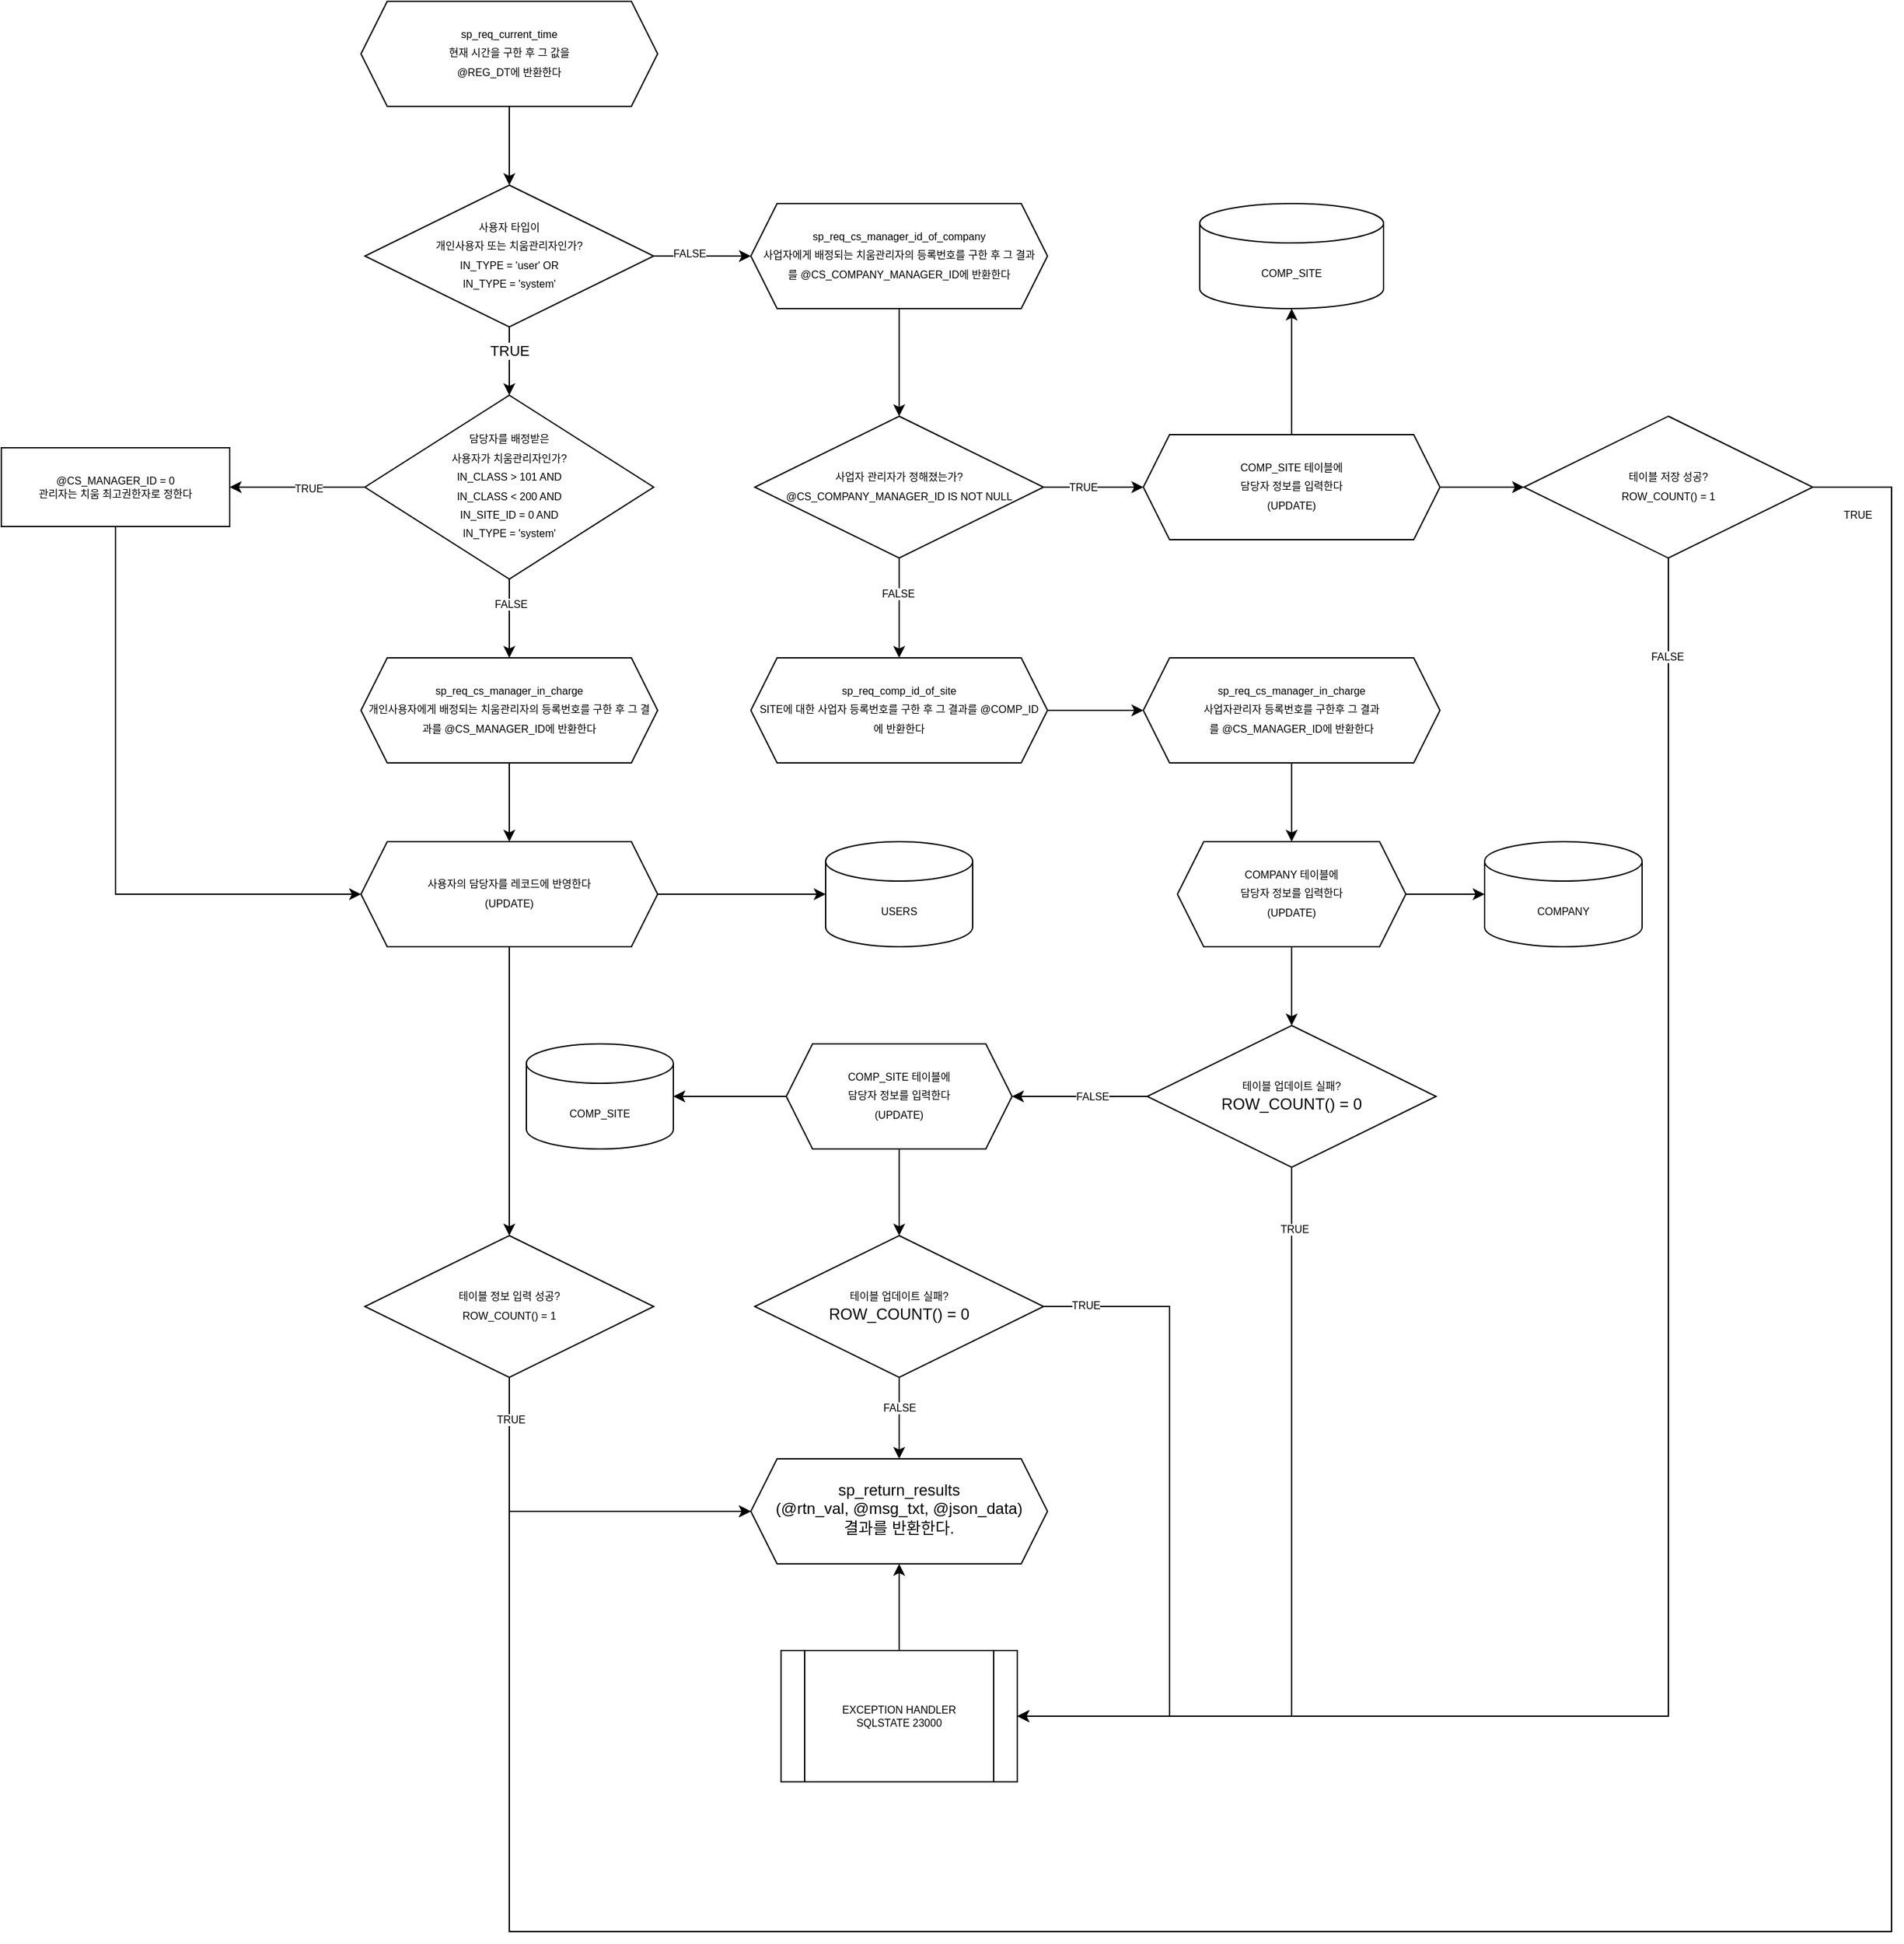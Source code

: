 <mxfile version="16.5.6" type="device"><diagram id="gTH8JG6gB2gl9lH6GRNe" name="Page-1"><mxGraphModel dx="5601" dy="2550" grid="1" gridSize="10" guides="1" tooltips="1" connect="1" arrows="1" fold="1" page="1" pageScale="1" pageWidth="827" pageHeight="1169" math="0" shadow="0"><root><mxCell id="0"/><mxCell id="1" parent="0"/><mxCell id="MR6zAl-VjhmR9KqZO3Rc-1" value="" style="edgeStyle=orthogonalEdgeStyle;rounded=0;orthogonalLoop=1;jettySize=auto;html=1;fontSize=8;exitX=0.5;exitY=1;exitDx=0;exitDy=0;entryX=0.5;entryY=0;entryDx=0;entryDy=0;" edge="1" parent="1" source="MR6zAl-VjhmR9KqZO3Rc-2" target="MR6zAl-VjhmR9KqZO3Rc-34"><mxGeometry relative="1" as="geometry"><mxPoint x="-413" y="292" as="sourcePoint"/><mxPoint x="-413" y="164" as="targetPoint"/></mxGeometry></mxCell><mxCell id="MR6zAl-VjhmR9KqZO3Rc-2" value="&lt;font style=&quot;font-size: 8px&quot;&gt;sp_req_current_time&lt;br&gt;현재 시간을 구한 후 그 값을&lt;br&gt;@REG_DT에 반환한다&lt;/font&gt;" style="shape=hexagon;perimeter=hexagonPerimeter2;whiteSpace=wrap;html=1;fixedSize=1;shadow=0;strokeWidth=1;spacing=6;spacingTop=-4;" vertex="1" parent="1"><mxGeometry x="-526" y="30" width="226" height="80" as="geometry"/></mxCell><mxCell id="MR6zAl-VjhmR9KqZO3Rc-10" value="sp_return_results&lt;br&gt;(@rtn_val, @msg_txt, @json_data)&lt;br&gt;결과를 반환한다." style="shape=hexagon;perimeter=hexagonPerimeter2;whiteSpace=wrap;html=1;fixedSize=1;shadow=0;strokeWidth=1;spacing=6;spacingTop=-4;" vertex="1" parent="1"><mxGeometry x="-229" y="1140" width="226" height="80" as="geometry"/></mxCell><mxCell id="MR6zAl-VjhmR9KqZO3Rc-11" style="edgeStyle=orthogonalEdgeStyle;rounded=0;orthogonalLoop=1;jettySize=auto;html=1;exitX=0.5;exitY=0;exitDx=0;exitDy=0;entryX=0.5;entryY=1;entryDx=0;entryDy=0;fontSize=8;" edge="1" parent="1" source="MR6zAl-VjhmR9KqZO3Rc-12" target="MR6zAl-VjhmR9KqZO3Rc-10"><mxGeometry relative="1" as="geometry"><Array as="points"/><mxPoint x="-300.0" y="3006" as="targetPoint"/></mxGeometry></mxCell><mxCell id="MR6zAl-VjhmR9KqZO3Rc-12" value="EXCEPTION HANDLER&lt;br&gt;SQLSTATE 23000" style="shape=process;whiteSpace=wrap;html=1;backgroundOutline=1;fontSize=8;" vertex="1" parent="1"><mxGeometry x="-206" y="1286" width="180" height="100" as="geometry"/></mxCell><mxCell id="MR6zAl-VjhmR9KqZO3Rc-36" value="" style="edgeStyle=orthogonalEdgeStyle;rounded=0;orthogonalLoop=1;jettySize=auto;html=1;entryX=0.5;entryY=0;entryDx=0;entryDy=0;" edge="1" parent="1" source="MR6zAl-VjhmR9KqZO3Rc-34" target="MR6zAl-VjhmR9KqZO3Rc-40"><mxGeometry relative="1" as="geometry"><mxPoint x="-396" y="320" as="targetPoint"/></mxGeometry></mxCell><mxCell id="MR6zAl-VjhmR9KqZO3Rc-37" value="TRUE" style="edgeLabel;html=1;align=center;verticalAlign=middle;resizable=0;points=[];" vertex="1" connectable="0" parent="MR6zAl-VjhmR9KqZO3Rc-36"><mxGeometry x="-0.308" relative="1" as="geometry"><mxPoint as="offset"/></mxGeometry></mxCell><mxCell id="MR6zAl-VjhmR9KqZO3Rc-63" value="" style="edgeStyle=orthogonalEdgeStyle;rounded=0;orthogonalLoop=1;jettySize=auto;html=1;fontSize=8;" edge="1" parent="1" source="MR6zAl-VjhmR9KqZO3Rc-34" target="MR6zAl-VjhmR9KqZO3Rc-62"><mxGeometry relative="1" as="geometry"/></mxCell><mxCell id="MR6zAl-VjhmR9KqZO3Rc-64" value="FALSE" style="edgeLabel;html=1;align=center;verticalAlign=middle;resizable=0;points=[];fontSize=8;" vertex="1" connectable="0" parent="MR6zAl-VjhmR9KqZO3Rc-63"><mxGeometry x="-0.286" y="2" relative="1" as="geometry"><mxPoint as="offset"/></mxGeometry></mxCell><mxCell id="MR6zAl-VjhmR9KqZO3Rc-34" value="&lt;font&gt;&lt;span style=&quot;font-size: 8px&quot;&gt;사용자 타입이 &lt;br&gt;개인사용자 또는 치움관리자인가?&lt;br&gt;&lt;/span&gt;&lt;span style=&quot;font-size: 8px&quot;&gt;IN_TYPE = 'user' OR &lt;br&gt;IN_TYPE = 'system'&lt;/span&gt;&lt;br&gt;&lt;/font&gt;" style="rhombus;whiteSpace=wrap;html=1;shadow=0;fontFamily=Helvetica;fontSize=12;align=center;strokeWidth=1;spacing=6;spacingTop=-4;" vertex="1" parent="1"><mxGeometry x="-523" y="170" width="220" height="108" as="geometry"/></mxCell><mxCell id="MR6zAl-VjhmR9KqZO3Rc-43" value="" style="edgeStyle=orthogonalEdgeStyle;rounded=0;orthogonalLoop=1;jettySize=auto;html=1;fontSize=8;entryX=0.5;entryY=0;entryDx=0;entryDy=0;" edge="1" parent="1" source="MR6zAl-VjhmR9KqZO3Rc-40" target="MR6zAl-VjhmR9KqZO3Rc-50"><mxGeometry relative="1" as="geometry"><mxPoint x="-386" y="520" as="targetPoint"/></mxGeometry></mxCell><mxCell id="MR6zAl-VjhmR9KqZO3Rc-44" value="FALSE" style="edgeLabel;html=1;align=center;verticalAlign=middle;resizable=0;points=[];fontSize=8;" vertex="1" connectable="0" parent="MR6zAl-VjhmR9KqZO3Rc-43"><mxGeometry x="-0.389" y="1" relative="1" as="geometry"><mxPoint as="offset"/></mxGeometry></mxCell><mxCell id="MR6zAl-VjhmR9KqZO3Rc-47" value="" style="edgeStyle=orthogonalEdgeStyle;rounded=0;orthogonalLoop=1;jettySize=auto;html=1;fontSize=8;entryX=1;entryY=0.5;entryDx=0;entryDy=0;" edge="1" parent="1" source="MR6zAl-VjhmR9KqZO3Rc-40" target="MR6zAl-VjhmR9KqZO3Rc-48"><mxGeometry relative="1" as="geometry"><mxPoint x="-653" y="400" as="targetPoint"/></mxGeometry></mxCell><mxCell id="MR6zAl-VjhmR9KqZO3Rc-49" value="TRUE" style="edgeLabel;html=1;align=center;verticalAlign=middle;resizable=0;points=[];fontSize=8;" vertex="1" connectable="0" parent="MR6zAl-VjhmR9KqZO3Rc-47"><mxGeometry x="-0.157" y="1" relative="1" as="geometry"><mxPoint as="offset"/></mxGeometry></mxCell><mxCell id="MR6zAl-VjhmR9KqZO3Rc-40" value="&lt;font&gt;&lt;font style=&quot;font-size: 8px&quot;&gt;담당자를 배정받은&lt;br&gt;사용자가 치움관리자인가?&lt;br&gt;IN_CLASS &amp;gt; 101 AND &lt;br&gt;IN_CLASS &amp;lt; 200 AND &lt;br&gt;IN_SITE_ID = 0 AND &lt;br&gt;IN_TYPE = 'system'&lt;/font&gt;&lt;br&gt;&lt;/font&gt;" style="rhombus;whiteSpace=wrap;html=1;shadow=0;fontFamily=Helvetica;fontSize=12;align=center;strokeWidth=1;spacing=6;spacingTop=-4;" vertex="1" parent="1"><mxGeometry x="-523" y="330" width="220" height="140" as="geometry"/></mxCell><mxCell id="MR6zAl-VjhmR9KqZO3Rc-58" style="edgeStyle=orthogonalEdgeStyle;rounded=0;orthogonalLoop=1;jettySize=auto;html=1;entryX=0;entryY=0.5;entryDx=0;entryDy=0;fontSize=8;exitX=0.5;exitY=1;exitDx=0;exitDy=0;" edge="1" parent="1" source="MR6zAl-VjhmR9KqZO3Rc-48" target="MR6zAl-VjhmR9KqZO3Rc-51"><mxGeometry relative="1" as="geometry"><Array as="points"><mxPoint x="-713" y="710"/></Array></mxGeometry></mxCell><mxCell id="MR6zAl-VjhmR9KqZO3Rc-48" value="&lt;font style=&quot;font-size: 8px&quot;&gt;@CS_MANAGER_ID = 0&lt;br&gt;관리자는 치움 최고권한자로 정한다&lt;br&gt;&lt;/font&gt;" style="rounded=0;whiteSpace=wrap;html=1;fontSize=8;" vertex="1" parent="1"><mxGeometry x="-800" y="370" width="174" height="60" as="geometry"/></mxCell><mxCell id="MR6zAl-VjhmR9KqZO3Rc-52" value="" style="edgeStyle=orthogonalEdgeStyle;rounded=0;orthogonalLoop=1;jettySize=auto;html=1;fontSize=8;" edge="1" parent="1" source="MR6zAl-VjhmR9KqZO3Rc-50" target="MR6zAl-VjhmR9KqZO3Rc-51"><mxGeometry relative="1" as="geometry"/></mxCell><mxCell id="MR6zAl-VjhmR9KqZO3Rc-50" value="&lt;font style=&quot;font-size: 8px&quot;&gt;sp_req_cs_manager_in_charge&lt;br&gt;개인사용자에게 배정되는 치움관리자의 등록번호를 구한 후 그 결과를&amp;nbsp;@CS_MANAGER_ID에 반환한다&lt;/font&gt;" style="shape=hexagon;perimeter=hexagonPerimeter2;whiteSpace=wrap;html=1;fixedSize=1;shadow=0;strokeWidth=1;spacing=6;spacingTop=-4;" vertex="1" parent="1"><mxGeometry x="-526" y="530" width="226" height="80" as="geometry"/></mxCell><mxCell id="MR6zAl-VjhmR9KqZO3Rc-54" style="edgeStyle=orthogonalEdgeStyle;rounded=0;orthogonalLoop=1;jettySize=auto;html=1;entryX=0;entryY=0.5;entryDx=0;entryDy=0;entryPerimeter=0;fontSize=8;" edge="1" parent="1" source="MR6zAl-VjhmR9KqZO3Rc-51" target="MR6zAl-VjhmR9KqZO3Rc-53"><mxGeometry relative="1" as="geometry"/></mxCell><mxCell id="MR6zAl-VjhmR9KqZO3Rc-56" value="" style="edgeStyle=orthogonalEdgeStyle;rounded=0;orthogonalLoop=1;jettySize=auto;html=1;fontSize=8;" edge="1" parent="1" source="MR6zAl-VjhmR9KqZO3Rc-51" target="MR6zAl-VjhmR9KqZO3Rc-55"><mxGeometry relative="1" as="geometry"/></mxCell><mxCell id="MR6zAl-VjhmR9KqZO3Rc-51" value="&lt;span style=&quot;font-size: 8px&quot;&gt;사용자의 담당자를 레코드에 반영한다&lt;br&gt;(UPDATE)&lt;br&gt;&lt;/span&gt;" style="shape=hexagon;perimeter=hexagonPerimeter2;whiteSpace=wrap;html=1;fixedSize=1;shadow=0;strokeWidth=1;spacing=6;spacingTop=-4;" vertex="1" parent="1"><mxGeometry x="-526" y="670" width="226" height="80" as="geometry"/></mxCell><mxCell id="MR6zAl-VjhmR9KqZO3Rc-53" value="&lt;span style=&quot;font-size: 8px&quot;&gt;USERS&lt;/span&gt;" style="shape=cylinder3;whiteSpace=wrap;html=1;boundedLbl=1;backgroundOutline=1;size=15;fontSize=8;" vertex="1" parent="1"><mxGeometry x="-172" y="670" width="112" height="80" as="geometry"/></mxCell><mxCell id="MR6zAl-VjhmR9KqZO3Rc-59" value="" style="edgeStyle=orthogonalEdgeStyle;rounded=0;orthogonalLoop=1;jettySize=auto;html=1;fontSize=8;exitX=0.5;exitY=1;exitDx=0;exitDy=0;entryX=0;entryY=0.5;entryDx=0;entryDy=0;" edge="1" parent="1" source="MR6zAl-VjhmR9KqZO3Rc-55" target="MR6zAl-VjhmR9KqZO3Rc-10"><mxGeometry relative="1" as="geometry"/></mxCell><mxCell id="MR6zAl-VjhmR9KqZO3Rc-61" value="TRUE" style="edgeLabel;html=1;align=center;verticalAlign=middle;resizable=0;points=[];fontSize=8;" vertex="1" connectable="0" parent="MR6zAl-VjhmR9KqZO3Rc-59"><mxGeometry x="-0.206" relative="1" as="geometry"><mxPoint x="-11" y="-70" as="offset"/></mxGeometry></mxCell><mxCell id="MR6zAl-VjhmR9KqZO3Rc-55" value="&lt;font&gt;&lt;span style=&quot;font-size: 8px&quot;&gt;테이블 정보 입력 성공?&lt;br&gt;&lt;/span&gt;&lt;span style=&quot;font-size: 8px&quot;&gt;ROW_COUNT() = 1&lt;/span&gt;&lt;br&gt;&lt;/font&gt;" style="rhombus;whiteSpace=wrap;html=1;shadow=0;fontFamily=Helvetica;fontSize=12;align=center;strokeWidth=1;spacing=6;spacingTop=-4;" vertex="1" parent="1"><mxGeometry x="-523" y="970" width="220" height="108" as="geometry"/></mxCell><mxCell id="MR6zAl-VjhmR9KqZO3Rc-66" value="" style="edgeStyle=orthogonalEdgeStyle;rounded=0;orthogonalLoop=1;jettySize=auto;html=1;fontSize=8;" edge="1" parent="1" source="MR6zAl-VjhmR9KqZO3Rc-62" target="MR6zAl-VjhmR9KqZO3Rc-65"><mxGeometry relative="1" as="geometry"/></mxCell><mxCell id="MR6zAl-VjhmR9KqZO3Rc-62" value="&lt;font style=&quot;font-size: 8px&quot;&gt;sp_req_cs_manager_id_of_company&lt;br&gt;사업자에게 배정되는 치움관리자의 등록번호를 구한 후 그 결과를&amp;nbsp;@CS_COMPANY_MANAGER_ID에 반환한다&lt;/font&gt;" style="shape=hexagon;perimeter=hexagonPerimeter2;whiteSpace=wrap;html=1;fixedSize=1;shadow=0;strokeWidth=1;spacing=6;spacingTop=-4;" vertex="1" parent="1"><mxGeometry x="-229" y="184" width="226" height="80" as="geometry"/></mxCell><mxCell id="MR6zAl-VjhmR9KqZO3Rc-69" value="" style="edgeStyle=orthogonalEdgeStyle;rounded=0;orthogonalLoop=1;jettySize=auto;html=1;fontSize=8;" edge="1" parent="1" source="MR6zAl-VjhmR9KqZO3Rc-65" target="MR6zAl-VjhmR9KqZO3Rc-68"><mxGeometry relative="1" as="geometry"/></mxCell><mxCell id="MR6zAl-VjhmR9KqZO3Rc-70" value="FALSE" style="edgeLabel;html=1;align=center;verticalAlign=middle;resizable=0;points=[];fontSize=8;" vertex="1" connectable="0" parent="MR6zAl-VjhmR9KqZO3Rc-69"><mxGeometry x="-0.303" y="-1" relative="1" as="geometry"><mxPoint as="offset"/></mxGeometry></mxCell><mxCell id="MR6zAl-VjhmR9KqZO3Rc-72" value="" style="edgeStyle=orthogonalEdgeStyle;rounded=0;orthogonalLoop=1;jettySize=auto;html=1;fontSize=8;" edge="1" parent="1" source="MR6zAl-VjhmR9KqZO3Rc-65" target="MR6zAl-VjhmR9KqZO3Rc-71"><mxGeometry relative="1" as="geometry"/></mxCell><mxCell id="MR6zAl-VjhmR9KqZO3Rc-73" value="TRUE" style="edgeLabel;html=1;align=center;verticalAlign=middle;resizable=0;points=[];fontSize=8;" vertex="1" connectable="0" parent="MR6zAl-VjhmR9KqZO3Rc-72"><mxGeometry x="-0.226" relative="1" as="geometry"><mxPoint as="offset"/></mxGeometry></mxCell><mxCell id="MR6zAl-VjhmR9KqZO3Rc-65" value="&lt;font&gt;&lt;span style=&quot;font-size: 8px&quot;&gt;사업자 관리자가 정해졌는가?&lt;br&gt;&lt;/span&gt;&lt;span style=&quot;font-size: 8px&quot;&gt;@CS_COMPANY_MANAGER_ID IS NOT NULL&lt;/span&gt;&lt;br&gt;&lt;/font&gt;" style="rhombus;whiteSpace=wrap;html=1;shadow=0;fontFamily=Helvetica;fontSize=12;align=center;strokeWidth=1;spacing=6;spacingTop=-4;" vertex="1" parent="1"><mxGeometry x="-226" y="346" width="220" height="108" as="geometry"/></mxCell><mxCell id="MR6zAl-VjhmR9KqZO3Rc-84" value="" style="edgeStyle=orthogonalEdgeStyle;rounded=0;orthogonalLoop=1;jettySize=auto;html=1;fontSize=8;" edge="1" parent="1" source="MR6zAl-VjhmR9KqZO3Rc-68" target="MR6zAl-VjhmR9KqZO3Rc-83"><mxGeometry relative="1" as="geometry"/></mxCell><mxCell id="MR6zAl-VjhmR9KqZO3Rc-68" value="&lt;font style=&quot;font-size: 8px&quot;&gt;sp_req_comp_id_of_site&lt;br&gt;SITE에 대한 사업자 등록번호를 구한 후 그 결과를&amp;nbsp;@COMP_ID에 반환한다&lt;/font&gt;" style="shape=hexagon;perimeter=hexagonPerimeter2;whiteSpace=wrap;html=1;fixedSize=1;shadow=0;strokeWidth=1;spacing=6;spacingTop=-4;" vertex="1" parent="1"><mxGeometry x="-229" y="530" width="226" height="80" as="geometry"/></mxCell><mxCell id="MR6zAl-VjhmR9KqZO3Rc-75" value="" style="edgeStyle=orthogonalEdgeStyle;rounded=0;orthogonalLoop=1;jettySize=auto;html=1;fontSize=8;" edge="1" parent="1" source="MR6zAl-VjhmR9KqZO3Rc-71" target="MR6zAl-VjhmR9KqZO3Rc-74"><mxGeometry relative="1" as="geometry"/></mxCell><mxCell id="MR6zAl-VjhmR9KqZO3Rc-77" value="" style="edgeStyle=orthogonalEdgeStyle;rounded=0;orthogonalLoop=1;jettySize=auto;html=1;fontSize=8;" edge="1" parent="1" source="MR6zAl-VjhmR9KqZO3Rc-71" target="MR6zAl-VjhmR9KqZO3Rc-76"><mxGeometry relative="1" as="geometry"/></mxCell><mxCell id="MR6zAl-VjhmR9KqZO3Rc-71" value="&lt;span style=&quot;font-size: 8px&quot;&gt;COMP_SITE 테이블에 &lt;br&gt;담당자 정보를 입력한다&lt;br&gt;(UPDATE)&lt;br&gt;&lt;/span&gt;" style="shape=hexagon;perimeter=hexagonPerimeter2;whiteSpace=wrap;html=1;fixedSize=1;shadow=0;strokeWidth=1;spacing=6;spacingTop=-4;" vertex="1" parent="1"><mxGeometry x="70" y="360" width="226" height="80" as="geometry"/></mxCell><mxCell id="MR6zAl-VjhmR9KqZO3Rc-74" value="&lt;span style=&quot;font-size: 8px&quot;&gt;COMP_SITE&lt;/span&gt;" style="shape=cylinder3;whiteSpace=wrap;html=1;boundedLbl=1;backgroundOutline=1;size=15;fontSize=8;" vertex="1" parent="1"><mxGeometry x="113" y="184" width="140" height="80" as="geometry"/></mxCell><mxCell id="MR6zAl-VjhmR9KqZO3Rc-79" style="edgeStyle=orthogonalEdgeStyle;rounded=0;orthogonalLoop=1;jettySize=auto;html=1;entryX=0;entryY=0.5;entryDx=0;entryDy=0;fontSize=8;exitX=1;exitY=0.5;exitDx=0;exitDy=0;" edge="1" parent="1" source="MR6zAl-VjhmR9KqZO3Rc-76" target="MR6zAl-VjhmR9KqZO3Rc-10"><mxGeometry relative="1" as="geometry"><Array as="points"><mxPoint x="640" y="400"/><mxPoint x="640" y="1500"/><mxPoint x="-413" y="1500"/><mxPoint x="-413" y="1180"/></Array></mxGeometry></mxCell><mxCell id="MR6zAl-VjhmR9KqZO3Rc-80" value="TRUE" style="edgeLabel;html=1;align=center;verticalAlign=middle;resizable=0;points=[];fontSize=8;" vertex="1" connectable="0" parent="MR6zAl-VjhmR9KqZO3Rc-79"><mxGeometry x="-0.941" y="1" relative="1" as="geometry"><mxPoint x="-27" y="1" as="offset"/></mxGeometry></mxCell><mxCell id="MR6zAl-VjhmR9KqZO3Rc-81" style="edgeStyle=orthogonalEdgeStyle;rounded=0;orthogonalLoop=1;jettySize=auto;html=1;entryX=1;entryY=0.5;entryDx=0;entryDy=0;fontSize=8;exitX=0.5;exitY=1;exitDx=0;exitDy=0;" edge="1" parent="1" source="MR6zAl-VjhmR9KqZO3Rc-76" target="MR6zAl-VjhmR9KqZO3Rc-12"><mxGeometry relative="1" as="geometry"/></mxCell><mxCell id="MR6zAl-VjhmR9KqZO3Rc-82" value="FALSE" style="edgeLabel;html=1;align=center;verticalAlign=middle;resizable=0;points=[];fontSize=8;" vertex="1" connectable="0" parent="MR6zAl-VjhmR9KqZO3Rc-81"><mxGeometry x="-0.892" y="-1" relative="1" as="geometry"><mxPoint as="offset"/></mxGeometry></mxCell><mxCell id="MR6zAl-VjhmR9KqZO3Rc-76" value="&lt;font&gt;&lt;font style=&quot;font-size: 8px&quot;&gt;테이블 저장 성공?&lt;br&gt;ROW_COUNT() = 1&lt;/font&gt;&lt;br&gt;&lt;/font&gt;" style="rhombus;whiteSpace=wrap;html=1;shadow=0;fontFamily=Helvetica;fontSize=12;align=center;strokeWidth=1;spacing=6;spacingTop=-4;" vertex="1" parent="1"><mxGeometry x="360" y="346" width="220" height="108" as="geometry"/></mxCell><mxCell id="MR6zAl-VjhmR9KqZO3Rc-86" value="" style="edgeStyle=orthogonalEdgeStyle;rounded=0;orthogonalLoop=1;jettySize=auto;html=1;fontSize=8;" edge="1" parent="1" source="MR6zAl-VjhmR9KqZO3Rc-83" target="MR6zAl-VjhmR9KqZO3Rc-85"><mxGeometry relative="1" as="geometry"/></mxCell><mxCell id="MR6zAl-VjhmR9KqZO3Rc-83" value="&lt;font style=&quot;font-size: 8px&quot;&gt;sp_req_cs_manager_in_charge&lt;br&gt;사업자관리자 등록번호를 구한후 그 결과를&amp;nbsp;@CS_MANAGER_ID에 반환한다&lt;/font&gt;" style="shape=hexagon;perimeter=hexagonPerimeter2;whiteSpace=wrap;html=1;fixedSize=1;shadow=0;strokeWidth=1;spacing=6;spacingTop=-4;" vertex="1" parent="1"><mxGeometry x="70" y="530" width="226" height="80" as="geometry"/></mxCell><mxCell id="MR6zAl-VjhmR9KqZO3Rc-88" value="" style="edgeStyle=orthogonalEdgeStyle;rounded=0;orthogonalLoop=1;jettySize=auto;html=1;fontSize=8;" edge="1" parent="1" source="MR6zAl-VjhmR9KqZO3Rc-85" target="MR6zAl-VjhmR9KqZO3Rc-87"><mxGeometry relative="1" as="geometry"/></mxCell><mxCell id="MR6zAl-VjhmR9KqZO3Rc-90" value="" style="edgeStyle=orthogonalEdgeStyle;rounded=0;orthogonalLoop=1;jettySize=auto;html=1;fontSize=8;" edge="1" parent="1" source="MR6zAl-VjhmR9KqZO3Rc-85" target="MR6zAl-VjhmR9KqZO3Rc-89"><mxGeometry relative="1" as="geometry"/></mxCell><mxCell id="MR6zAl-VjhmR9KqZO3Rc-85" value="&lt;span style=&quot;font-size: 8px&quot;&gt;COMPANY 테이블에 &lt;br&gt;담당자 정보를 입력한다&lt;/span&gt;&lt;br style=&quot;font-size: 8px&quot;&gt;&lt;span style=&quot;font-size: 8px&quot;&gt;(UPDATE)&lt;/span&gt;" style="shape=hexagon;perimeter=hexagonPerimeter2;whiteSpace=wrap;html=1;fixedSize=1;shadow=0;strokeWidth=1;spacing=6;spacingTop=-4;" vertex="1" parent="1"><mxGeometry x="96" y="670" width="174" height="80" as="geometry"/></mxCell><mxCell id="MR6zAl-VjhmR9KqZO3Rc-87" value="&lt;span style=&quot;font-size: 8px&quot;&gt;COMPANY&lt;/span&gt;" style="shape=cylinder3;whiteSpace=wrap;html=1;boundedLbl=1;backgroundOutline=1;size=15;fontSize=8;" vertex="1" parent="1"><mxGeometry x="330" y="670" width="120" height="80" as="geometry"/></mxCell><mxCell id="MR6zAl-VjhmR9KqZO3Rc-91" style="edgeStyle=orthogonalEdgeStyle;rounded=0;orthogonalLoop=1;jettySize=auto;html=1;entryX=1;entryY=0.5;entryDx=0;entryDy=0;fontSize=8;exitX=0.5;exitY=1;exitDx=0;exitDy=0;" edge="1" parent="1" source="MR6zAl-VjhmR9KqZO3Rc-89" target="MR6zAl-VjhmR9KqZO3Rc-12"><mxGeometry relative="1" as="geometry"/></mxCell><mxCell id="MR6zAl-VjhmR9KqZO3Rc-92" value="TRUE" style="edgeLabel;html=1;align=center;verticalAlign=middle;resizable=0;points=[];fontSize=8;" vertex="1" connectable="0" parent="MR6zAl-VjhmR9KqZO3Rc-91"><mxGeometry x="-0.851" y="2" relative="1" as="geometry"><mxPoint as="offset"/></mxGeometry></mxCell><mxCell id="MR6zAl-VjhmR9KqZO3Rc-94" value="" style="edgeStyle=orthogonalEdgeStyle;rounded=0;orthogonalLoop=1;jettySize=auto;html=1;fontSize=8;" edge="1" parent="1" source="MR6zAl-VjhmR9KqZO3Rc-89" target="MR6zAl-VjhmR9KqZO3Rc-93"><mxGeometry relative="1" as="geometry"/></mxCell><mxCell id="MR6zAl-VjhmR9KqZO3Rc-95" value="FALSE" style="edgeLabel;html=1;align=center;verticalAlign=middle;resizable=0;points=[];fontSize=8;" vertex="1" connectable="0" parent="MR6zAl-VjhmR9KqZO3Rc-94"><mxGeometry x="-0.31" y="1" relative="1" as="geometry"><mxPoint x="-7" y="-1" as="offset"/></mxGeometry></mxCell><mxCell id="MR6zAl-VjhmR9KqZO3Rc-89" value="&lt;font&gt;&lt;span style=&quot;font-size: 8px&quot;&gt;테이블 업데이트 실패?&lt;br&gt;&lt;/span&gt;ROW_COUNT() = 0&lt;br&gt;&lt;/font&gt;" style="rhombus;whiteSpace=wrap;html=1;shadow=0;fontFamily=Helvetica;fontSize=12;align=center;strokeWidth=1;spacing=6;spacingTop=-4;" vertex="1" parent="1"><mxGeometry x="73" y="810" width="220" height="108" as="geometry"/></mxCell><mxCell id="MR6zAl-VjhmR9KqZO3Rc-97" value="" style="edgeStyle=orthogonalEdgeStyle;rounded=0;orthogonalLoop=1;jettySize=auto;html=1;fontSize=8;" edge="1" parent="1" source="MR6zAl-VjhmR9KqZO3Rc-93" target="MR6zAl-VjhmR9KqZO3Rc-96"><mxGeometry relative="1" as="geometry"/></mxCell><mxCell id="MR6zAl-VjhmR9KqZO3Rc-103" value="" style="edgeStyle=orthogonalEdgeStyle;rounded=0;orthogonalLoop=1;jettySize=auto;html=1;fontSize=8;" edge="1" parent="1" source="MR6zAl-VjhmR9KqZO3Rc-93" target="MR6zAl-VjhmR9KqZO3Rc-102"><mxGeometry relative="1" as="geometry"/></mxCell><mxCell id="MR6zAl-VjhmR9KqZO3Rc-93" value="&lt;span style=&quot;font-size: 8px&quot;&gt;COMP_SITE 테이블에 &lt;br&gt;담당자 정보를 입력한다&lt;/span&gt;&lt;br style=&quot;font-size: 8px&quot;&gt;&lt;span style=&quot;font-size: 8px&quot;&gt;(UPDATE)&lt;/span&gt;" style="shape=hexagon;perimeter=hexagonPerimeter2;whiteSpace=wrap;html=1;fixedSize=1;shadow=0;strokeWidth=1;spacing=6;spacingTop=-4;" vertex="1" parent="1"><mxGeometry x="-202" y="824" width="172" height="80" as="geometry"/></mxCell><mxCell id="MR6zAl-VjhmR9KqZO3Rc-98" style="edgeStyle=orthogonalEdgeStyle;rounded=0;orthogonalLoop=1;jettySize=auto;html=1;entryX=1;entryY=0.5;entryDx=0;entryDy=0;fontSize=8;exitX=1;exitY=0.5;exitDx=0;exitDy=0;" edge="1" parent="1" source="MR6zAl-VjhmR9KqZO3Rc-96" target="MR6zAl-VjhmR9KqZO3Rc-12"><mxGeometry relative="1" as="geometry"><Array as="points"><mxPoint x="90" y="1024"/><mxPoint x="90" y="1336"/></Array></mxGeometry></mxCell><mxCell id="MR6zAl-VjhmR9KqZO3Rc-99" value="TRUE" style="edgeLabel;html=1;align=center;verticalAlign=middle;resizable=0;points=[];fontSize=8;" vertex="1" connectable="0" parent="MR6zAl-VjhmR9KqZO3Rc-98"><mxGeometry x="-0.879" y="1" relative="1" as="geometry"><mxPoint as="offset"/></mxGeometry></mxCell><mxCell id="MR6zAl-VjhmR9KqZO3Rc-100" value="" style="edgeStyle=orthogonalEdgeStyle;rounded=0;orthogonalLoop=1;jettySize=auto;html=1;fontSize=8;" edge="1" parent="1" source="MR6zAl-VjhmR9KqZO3Rc-96" target="MR6zAl-VjhmR9KqZO3Rc-10"><mxGeometry relative="1" as="geometry"/></mxCell><mxCell id="MR6zAl-VjhmR9KqZO3Rc-101" value="FALSE" style="edgeLabel;html=1;align=center;verticalAlign=middle;resizable=0;points=[];fontSize=8;" vertex="1" connectable="0" parent="MR6zAl-VjhmR9KqZO3Rc-100"><mxGeometry x="-0.269" relative="1" as="geometry"><mxPoint as="offset"/></mxGeometry></mxCell><mxCell id="MR6zAl-VjhmR9KqZO3Rc-96" value="&lt;font&gt;&lt;span style=&quot;font-size: 8px&quot;&gt;테이블 업데이트 실패?&lt;br&gt;&lt;/span&gt;ROW_COUNT() = 0&lt;br&gt;&lt;/font&gt;" style="rhombus;whiteSpace=wrap;html=1;shadow=0;fontFamily=Helvetica;fontSize=12;align=center;strokeWidth=1;spacing=6;spacingTop=-4;" vertex="1" parent="1"><mxGeometry x="-226" y="970" width="220" height="108" as="geometry"/></mxCell><mxCell id="MR6zAl-VjhmR9KqZO3Rc-102" value="&lt;span style=&quot;font-size: 8px&quot;&gt;COMP_SITE&lt;/span&gt;" style="shape=cylinder3;whiteSpace=wrap;html=1;boundedLbl=1;backgroundOutline=1;size=15;fontSize=8;" vertex="1" parent="1"><mxGeometry x="-400" y="824" width="112" height="80" as="geometry"/></mxCell></root></mxGraphModel></diagram></mxfile>